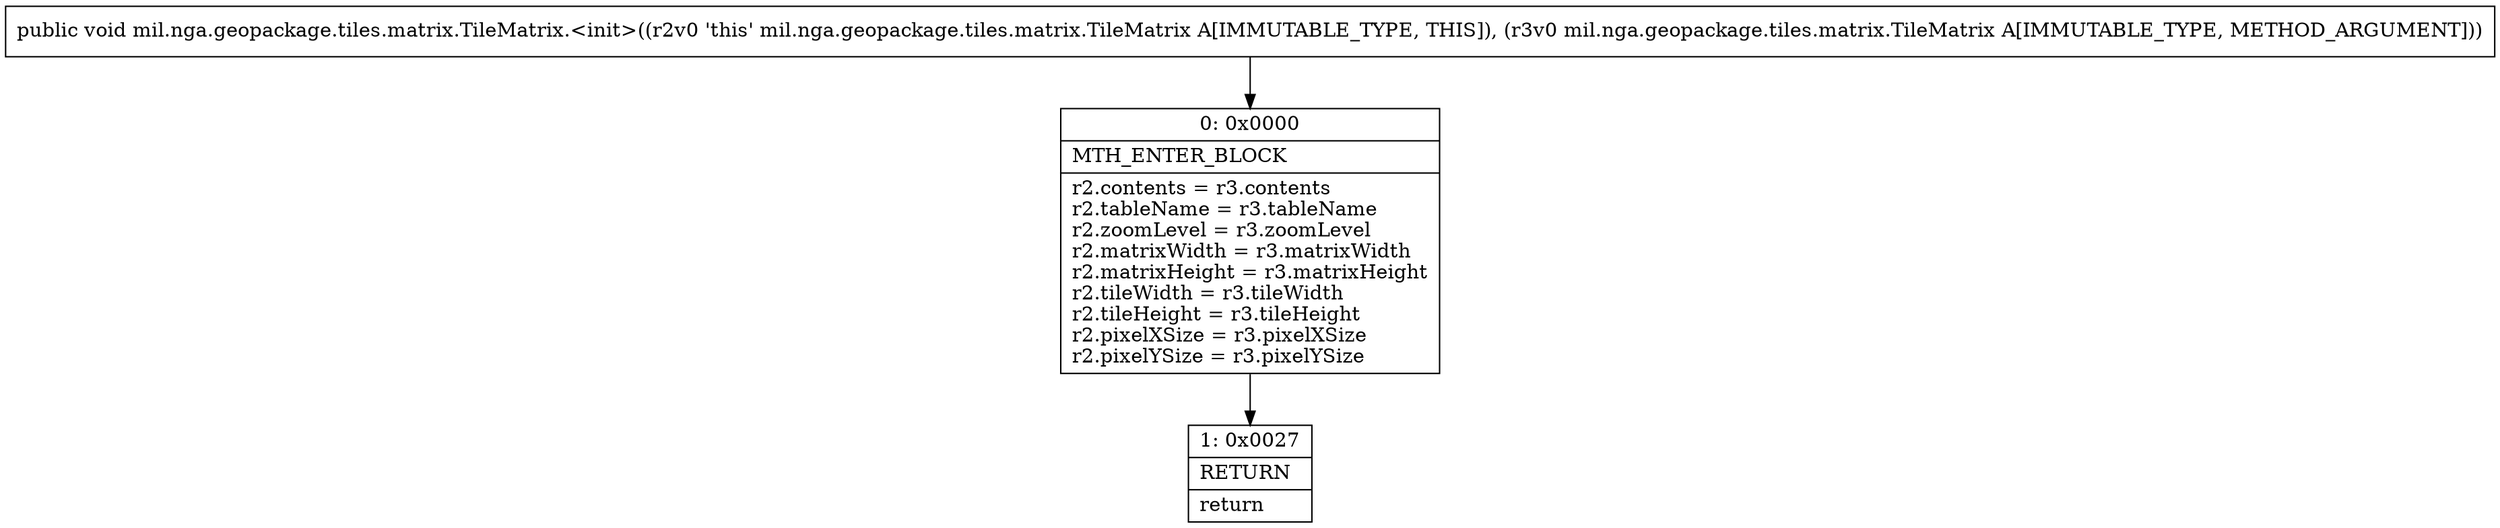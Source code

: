 digraph "CFG formil.nga.geopackage.tiles.matrix.TileMatrix.\<init\>(Lmil\/nga\/geopackage\/tiles\/matrix\/TileMatrix;)V" {
Node_0 [shape=record,label="{0\:\ 0x0000|MTH_ENTER_BLOCK\l|r2.contents = r3.contents\lr2.tableName = r3.tableName\lr2.zoomLevel = r3.zoomLevel\lr2.matrixWidth = r3.matrixWidth\lr2.matrixHeight = r3.matrixHeight\lr2.tileWidth = r3.tileWidth\lr2.tileHeight = r3.tileHeight\lr2.pixelXSize = r3.pixelXSize\lr2.pixelYSize = r3.pixelYSize\l}"];
Node_1 [shape=record,label="{1\:\ 0x0027|RETURN\l|return\l}"];
MethodNode[shape=record,label="{public void mil.nga.geopackage.tiles.matrix.TileMatrix.\<init\>((r2v0 'this' mil.nga.geopackage.tiles.matrix.TileMatrix A[IMMUTABLE_TYPE, THIS]), (r3v0 mil.nga.geopackage.tiles.matrix.TileMatrix A[IMMUTABLE_TYPE, METHOD_ARGUMENT])) }"];
MethodNode -> Node_0;
Node_0 -> Node_1;
}

